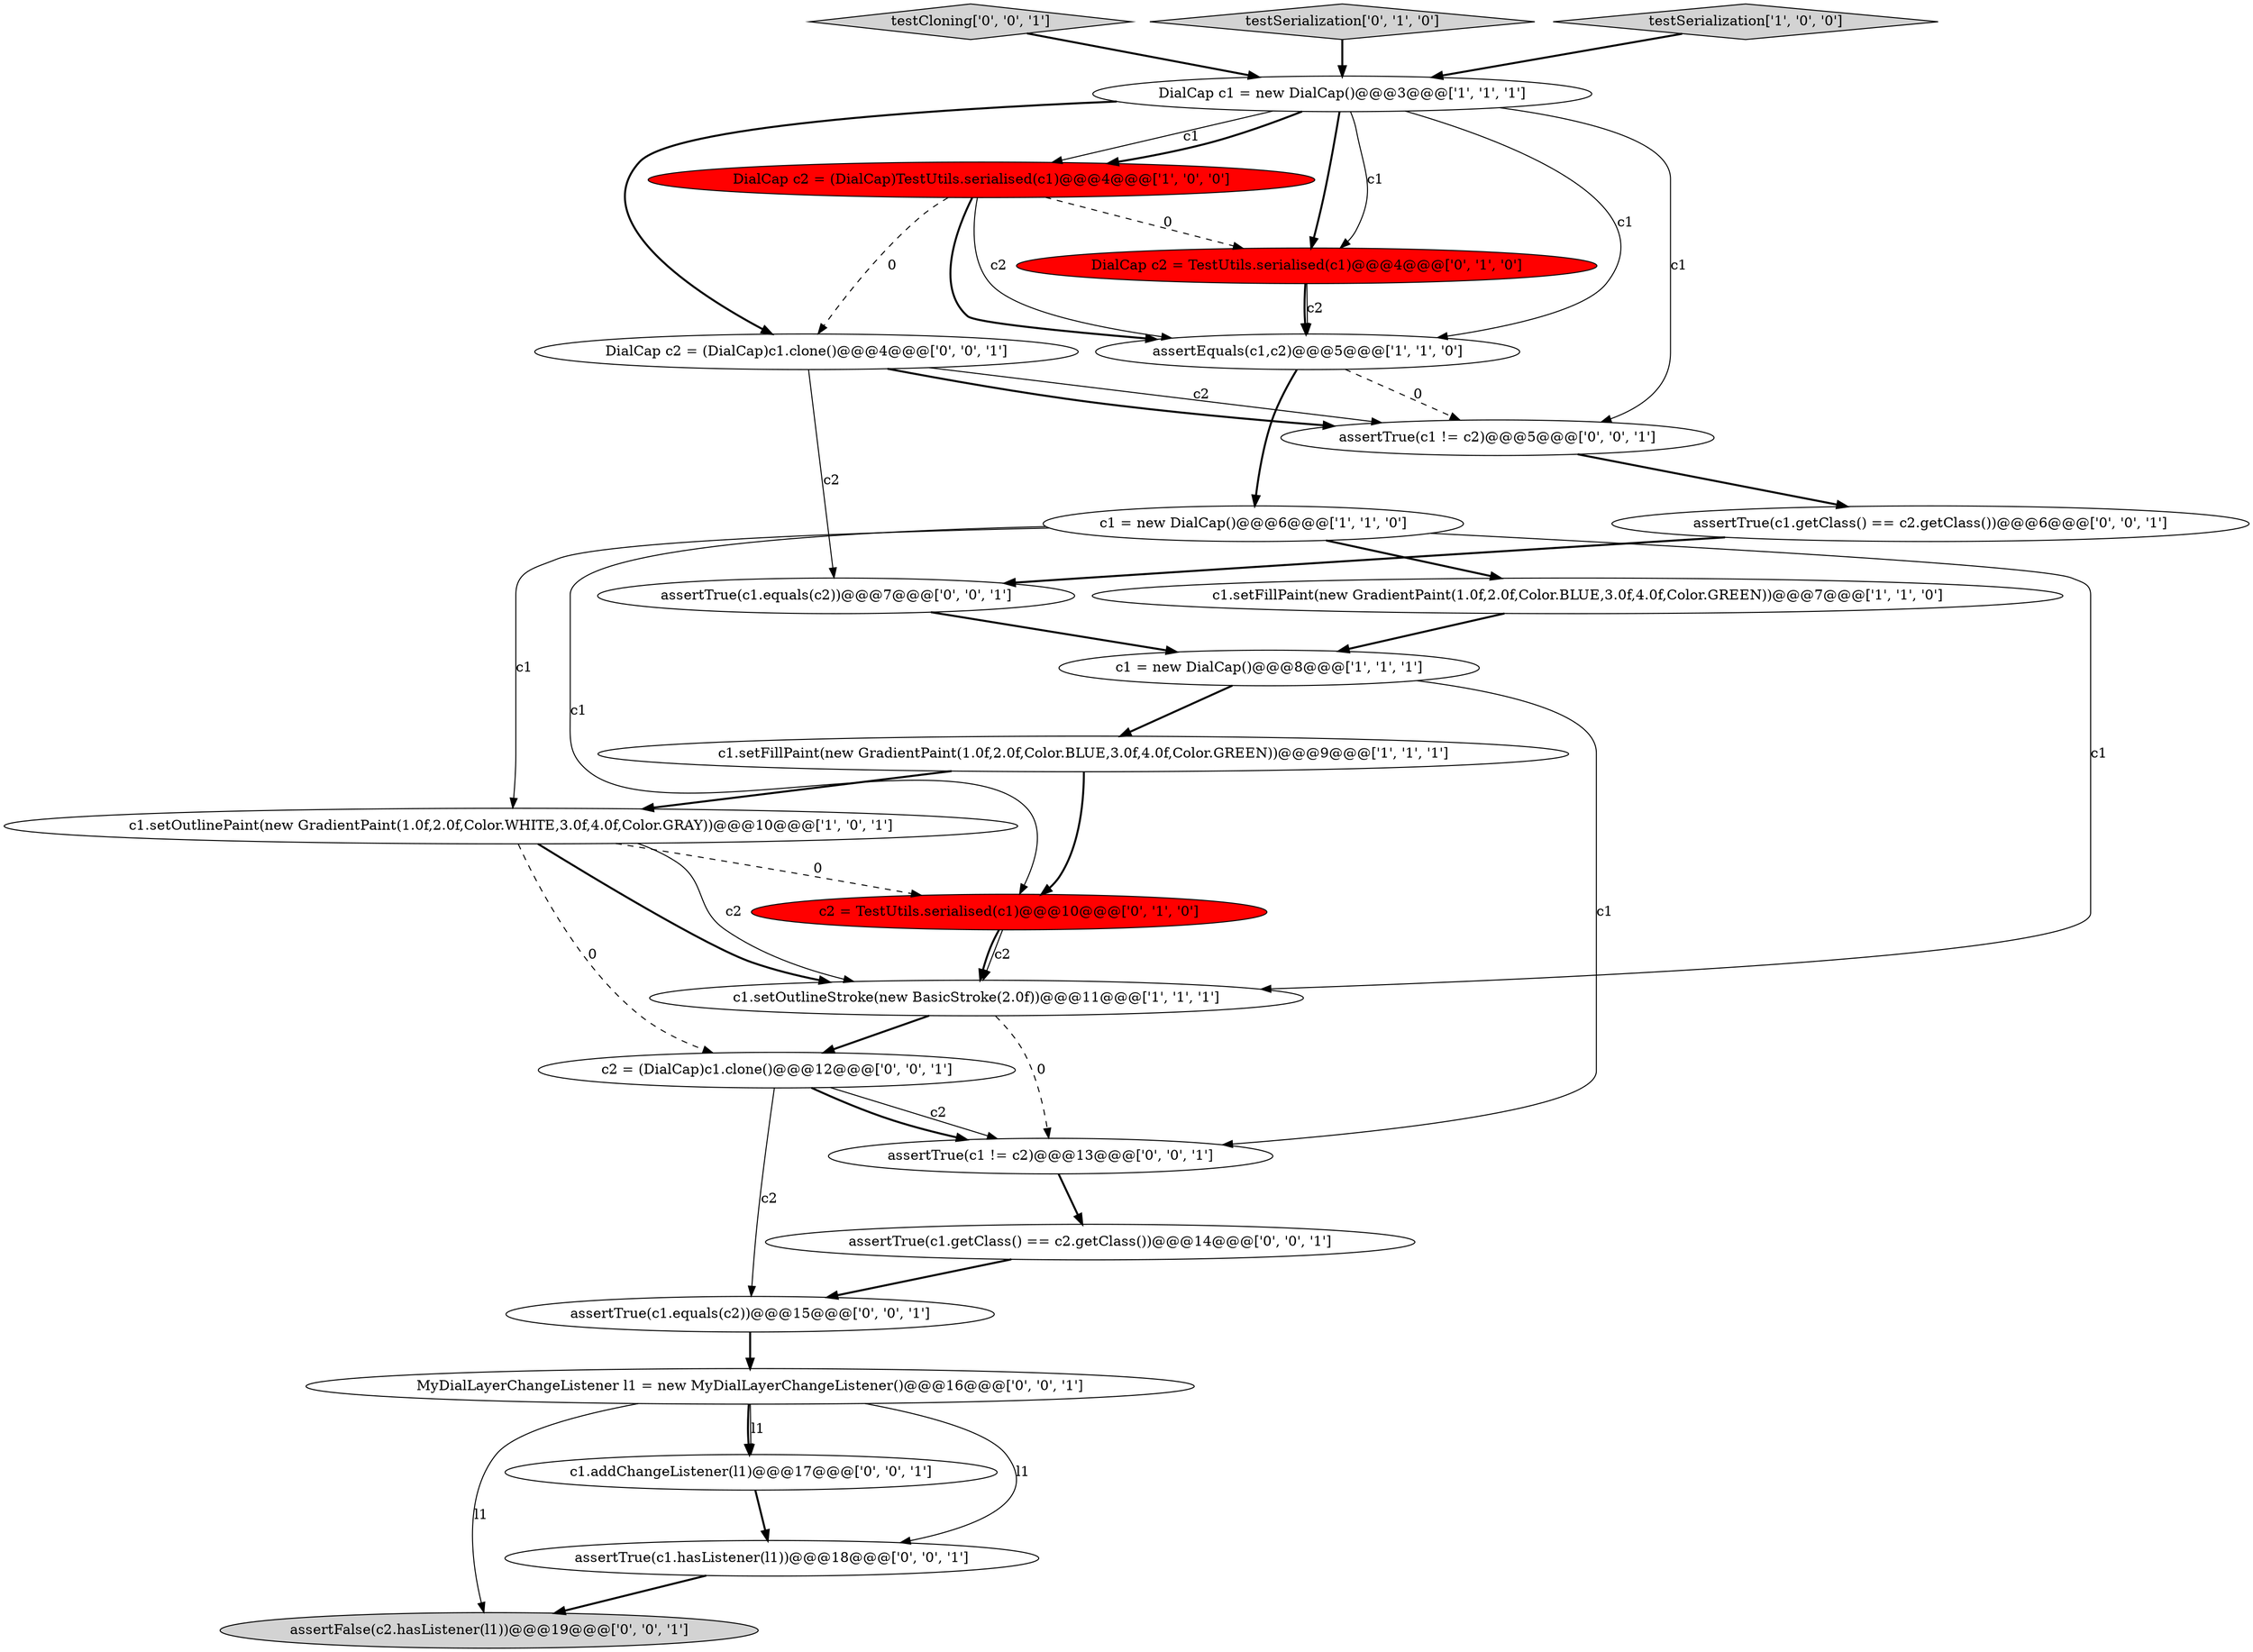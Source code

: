 digraph {
8 [style = filled, label = "c1.setOutlinePaint(new GradientPaint(1.0f,2.0f,Color.WHITE,3.0f,4.0f,Color.GRAY))@@@10@@@['1', '0', '1']", fillcolor = white, shape = ellipse image = "AAA0AAABBB1BBB"];
0 [style = filled, label = "DialCap c2 = (DialCap)TestUtils.serialised(c1)@@@4@@@['1', '0', '0']", fillcolor = red, shape = ellipse image = "AAA1AAABBB1BBB"];
16 [style = filled, label = "DialCap c2 = (DialCap)c1.clone()@@@4@@@['0', '0', '1']", fillcolor = white, shape = ellipse image = "AAA0AAABBB3BBB"];
12 [style = filled, label = "DialCap c2 = TestUtils.serialised(c1)@@@4@@@['0', '1', '0']", fillcolor = red, shape = ellipse image = "AAA1AAABBB2BBB"];
24 [style = filled, label = "c2 = (DialCap)c1.clone()@@@12@@@['0', '0', '1']", fillcolor = white, shape = ellipse image = "AAA0AAABBB3BBB"];
23 [style = filled, label = "assertTrue(c1.equals(c2))@@@15@@@['0', '0', '1']", fillcolor = white, shape = ellipse image = "AAA0AAABBB3BBB"];
11 [style = filled, label = "c2 = TestUtils.serialised(c1)@@@10@@@['0', '1', '0']", fillcolor = red, shape = ellipse image = "AAA1AAABBB2BBB"];
19 [style = filled, label = "assertTrue(c1.equals(c2))@@@7@@@['0', '0', '1']", fillcolor = white, shape = ellipse image = "AAA0AAABBB3BBB"];
20 [style = filled, label = "assertTrue(c1.getClass() == c2.getClass())@@@14@@@['0', '0', '1']", fillcolor = white, shape = ellipse image = "AAA0AAABBB3BBB"];
18 [style = filled, label = "testCloning['0', '0', '1']", fillcolor = lightgray, shape = diamond image = "AAA0AAABBB3BBB"];
13 [style = filled, label = "assertTrue(c1 != c2)@@@5@@@['0', '0', '1']", fillcolor = white, shape = ellipse image = "AAA0AAABBB3BBB"];
5 [style = filled, label = "c1 = new DialCap()@@@8@@@['1', '1', '1']", fillcolor = white, shape = ellipse image = "AAA0AAABBB1BBB"];
22 [style = filled, label = "MyDialLayerChangeListener l1 = new MyDialLayerChangeListener()@@@16@@@['0', '0', '1']", fillcolor = white, shape = ellipse image = "AAA0AAABBB3BBB"];
2 [style = filled, label = "c1.setOutlineStroke(new BasicStroke(2.0f))@@@11@@@['1', '1', '1']", fillcolor = white, shape = ellipse image = "AAA0AAABBB1BBB"];
6 [style = filled, label = "c1.setFillPaint(new GradientPaint(1.0f,2.0f,Color.BLUE,3.0f,4.0f,Color.GREEN))@@@7@@@['1', '1', '0']", fillcolor = white, shape = ellipse image = "AAA0AAABBB1BBB"];
14 [style = filled, label = "assertFalse(c2.hasListener(l1))@@@19@@@['0', '0', '1']", fillcolor = lightgray, shape = ellipse image = "AAA0AAABBB3BBB"];
10 [style = filled, label = "testSerialization['0', '1', '0']", fillcolor = lightgray, shape = diamond image = "AAA0AAABBB2BBB"];
4 [style = filled, label = "DialCap c1 = new DialCap()@@@3@@@['1', '1', '1']", fillcolor = white, shape = ellipse image = "AAA0AAABBB1BBB"];
15 [style = filled, label = "c1.addChangeListener(l1)@@@17@@@['0', '0', '1']", fillcolor = white, shape = ellipse image = "AAA0AAABBB3BBB"];
7 [style = filled, label = "c1.setFillPaint(new GradientPaint(1.0f,2.0f,Color.BLUE,3.0f,4.0f,Color.GREEN))@@@9@@@['1', '1', '1']", fillcolor = white, shape = ellipse image = "AAA0AAABBB1BBB"];
17 [style = filled, label = "assertTrue(c1.hasListener(l1))@@@18@@@['0', '0', '1']", fillcolor = white, shape = ellipse image = "AAA0AAABBB3BBB"];
9 [style = filled, label = "testSerialization['1', '0', '0']", fillcolor = lightgray, shape = diamond image = "AAA0AAABBB1BBB"];
1 [style = filled, label = "c1 = new DialCap()@@@6@@@['1', '1', '0']", fillcolor = white, shape = ellipse image = "AAA0AAABBB1BBB"];
25 [style = filled, label = "assertTrue(c1.getClass() == c2.getClass())@@@6@@@['0', '0', '1']", fillcolor = white, shape = ellipse image = "AAA0AAABBB3BBB"];
21 [style = filled, label = "assertTrue(c1 != c2)@@@13@@@['0', '0', '1']", fillcolor = white, shape = ellipse image = "AAA0AAABBB3BBB"];
3 [style = filled, label = "assertEquals(c1,c2)@@@5@@@['1', '1', '0']", fillcolor = white, shape = ellipse image = "AAA0AAABBB1BBB"];
22->17 [style = solid, label="l1"];
0->3 [style = bold, label=""];
4->16 [style = bold, label=""];
13->25 [style = bold, label=""];
16->13 [style = bold, label=""];
7->11 [style = bold, label=""];
1->8 [style = solid, label="c1"];
22->15 [style = bold, label=""];
4->0 [style = solid, label="c1"];
3->1 [style = bold, label=""];
24->21 [style = solid, label="c2"];
9->4 [style = bold, label=""];
0->16 [style = dashed, label="0"];
4->3 [style = solid, label="c1"];
0->12 [style = dashed, label="0"];
8->24 [style = dashed, label="0"];
22->15 [style = solid, label="l1"];
0->3 [style = solid, label="c2"];
7->8 [style = bold, label=""];
16->13 [style = solid, label="c2"];
3->13 [style = dashed, label="0"];
16->19 [style = solid, label="c2"];
11->2 [style = bold, label=""];
4->0 [style = bold, label=""];
19->5 [style = bold, label=""];
6->5 [style = bold, label=""];
15->17 [style = bold, label=""];
4->12 [style = solid, label="c1"];
1->6 [style = bold, label=""];
23->22 [style = bold, label=""];
4->13 [style = solid, label="c1"];
21->20 [style = bold, label=""];
8->2 [style = solid, label="c2"];
5->21 [style = solid, label="c1"];
8->2 [style = bold, label=""];
24->21 [style = bold, label=""];
20->23 [style = bold, label=""];
17->14 [style = bold, label=""];
18->4 [style = bold, label=""];
2->21 [style = dashed, label="0"];
24->23 [style = solid, label="c2"];
25->19 [style = bold, label=""];
10->4 [style = bold, label=""];
4->12 [style = bold, label=""];
5->7 [style = bold, label=""];
1->11 [style = solid, label="c1"];
11->2 [style = solid, label="c2"];
12->3 [style = bold, label=""];
2->24 [style = bold, label=""];
8->11 [style = dashed, label="0"];
22->14 [style = solid, label="l1"];
1->2 [style = solid, label="c1"];
12->3 [style = solid, label="c2"];
}
